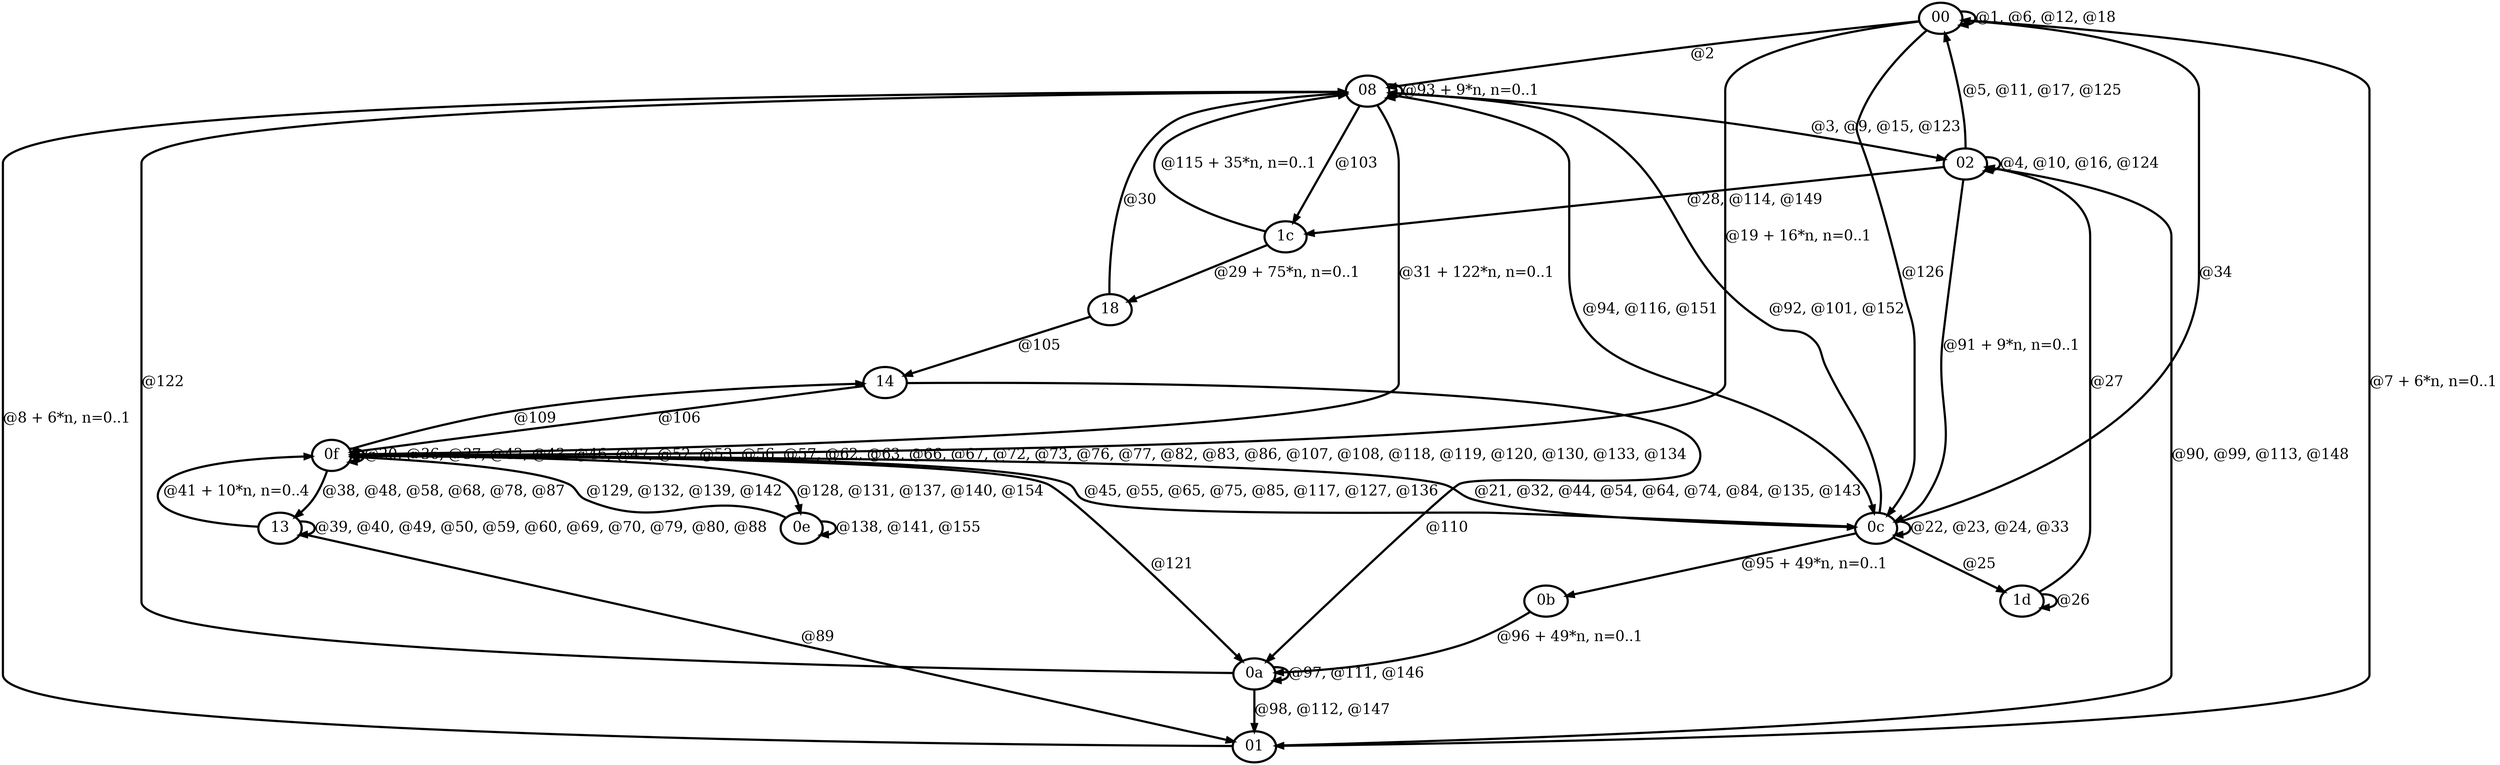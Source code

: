 digraph G {
        node [style=rounded, penwidth=3, fontsize=20, shape=oval];
        "00" -> "00" [label="@1, @6, @12, @18", color=black,arrowsize=1,style=bold,penwidth=3,fontsize=20];
"00" -> "08" [label="@2", color=black,arrowsize=1,style=bold,penwidth=3,fontsize=20];
"08" -> "02" [label="@3, @9, @15, @123", color=black,arrowsize=1,style=bold,penwidth=3,fontsize=20];
"02" -> "02" [label="@4, @10, @16, @124", color=black,arrowsize=1,style=bold,penwidth=3,fontsize=20];
"02" -> "00" [label="@5, @11, @17, @125", color=black,arrowsize=1,style=bold,penwidth=3,fontsize=20];
"00" -> "01" [label="@7 + 6*n, n=0..1", color=black,arrowsize=1,style=bold,penwidth=3,fontsize=20];
"01" -> "08" [label="@8 + 6*n, n=0..1", color=black,arrowsize=1,style=bold,penwidth=3,fontsize=20];
"00" -> "0f" [label="@19 + 16*n, n=0..1", color=black,arrowsize=1,style=bold,penwidth=3,fontsize=20];
"0f" -> "0f" [label="@20, @36, @37, @42, @43, @46, @47, @52, @53, @56, @57, @62, @63, @66, @67, @72, @73, @76, @77, @82, @83, @86, @107, @108, @118, @119, @120, @130, @133, @134", color=black,arrowsize=1,style=bold,penwidth=3,fontsize=20];
"0f" -> "0c" [label="@21, @32, @44, @54, @64, @74, @84, @135, @143", color=black,arrowsize=1,style=bold,penwidth=3,fontsize=20];
"0c" -> "0c" [label="@22, @23, @24, @33", color=black,arrowsize=1,style=bold,penwidth=3,fontsize=20];
"0c" -> "1d" [label="@25", color=black,arrowsize=1,style=bold,penwidth=3,fontsize=20];
"1d" -> "1d" [label="@26", color=black,arrowsize=1,style=bold,penwidth=3,fontsize=20];
"1d" -> "02" [label="@27", color=black,arrowsize=1,style=bold,penwidth=3,fontsize=20];
"02" -> "1c" [label="@28, @114, @149", color=black,arrowsize=1,style=bold,penwidth=3,fontsize=20];
"1c" -> "18" [label="@29 + 75*n, n=0..1", color=black,arrowsize=1,style=bold,penwidth=3,fontsize=20];
"18" -> "08" [label="@30", color=black,arrowsize=1,style=bold,penwidth=3,fontsize=20];
"08" -> "0f" [label="@31 + 122*n, n=0..1", color=black,arrowsize=1,style=bold,penwidth=3,fontsize=20];
"0c" -> "00" [label="@34", color=black,arrowsize=1,style=bold,penwidth=3,fontsize=20];
"0f" -> "13" [label="@38, @48, @58, @68, @78, @87", color=black,arrowsize=1,style=bold,penwidth=3,fontsize=20];
"13" -> "13" [label="@39, @40, @49, @50, @59, @60, @69, @70, @79, @80, @88", color=black,arrowsize=1,style=bold,penwidth=3,fontsize=20];
"13" -> "0f" [label="@41 + 10*n, n=0..4", color=black,arrowsize=1,style=bold,penwidth=3,fontsize=20];
"0c" -> "0f" [label="@45, @55, @65, @75, @85, @117, @127, @136", color=black,arrowsize=1,style=bold,penwidth=3,fontsize=20];
"13" -> "01" [label="@89", color=black,arrowsize=1,style=bold,penwidth=3,fontsize=20];
"01" -> "02" [label="@90, @99, @113, @148", color=black,arrowsize=1,style=bold,penwidth=3,fontsize=20];
"02" -> "0c" [label="@91 + 9*n, n=0..1", color=black,arrowsize=1,style=bold,penwidth=3,fontsize=20];
"0c" -> "08" [label="@92, @101, @152", color=black,arrowsize=1,style=bold,penwidth=3,fontsize=20];
"08" -> "08" [label="@93 + 9*n, n=0..1", color=black,arrowsize=1,style=bold,penwidth=3,fontsize=20];
"08" -> "0c" [label="@94, @116, @151", color=black,arrowsize=1,style=bold,penwidth=3,fontsize=20];
"0c" -> "0b" [label="@95 + 49*n, n=0..1", color=black,arrowsize=1,style=bold,penwidth=3,fontsize=20];
"0b" -> "0a" [label="@96 + 49*n, n=0..1", color=black,arrowsize=1,style=bold,penwidth=3,fontsize=20];
"0a" -> "0a" [label="@97, @111, @146", color=black,arrowsize=1,style=bold,penwidth=3,fontsize=20];
"0a" -> "01" [label="@98, @112, @147", color=black,arrowsize=1,style=bold,penwidth=3,fontsize=20];
"08" -> "1c" [label="@103", color=black,arrowsize=1,style=bold,penwidth=3,fontsize=20];
"18" -> "14" [label="@105", color=black,arrowsize=1,style=bold,penwidth=3,fontsize=20];
"14" -> "0f" [label="@106", color=black,arrowsize=1,style=bold,penwidth=3,fontsize=20];
"0f" -> "14" [label="@109", color=black,arrowsize=1,style=bold,penwidth=3,fontsize=20];
"14" -> "0a" [label="@110", color=black,arrowsize=1,style=bold,penwidth=3,fontsize=20];
"1c" -> "08" [label="@115 + 35*n, n=0..1", color=black,arrowsize=1,style=bold,penwidth=3,fontsize=20];
"0f" -> "0a" [label="@121", color=black,arrowsize=1,style=bold,penwidth=3,fontsize=20];
"0a" -> "08" [label="@122", color=black,arrowsize=1,style=bold,penwidth=3,fontsize=20];
"00" -> "0c" [label="@126", color=black,arrowsize=1,style=bold,penwidth=3,fontsize=20];
"0f" -> "0e" [label="@128, @131, @137, @140, @154", color=black,arrowsize=1,style=bold,penwidth=3,fontsize=20];
"0e" -> "0f" [label="@129, @132, @139, @142", color=black,arrowsize=1,style=bold,penwidth=3,fontsize=20];
"0e" -> "0e" [label="@138, @141, @155", color=black,arrowsize=1,style=bold,penwidth=3,fontsize=20];
}

